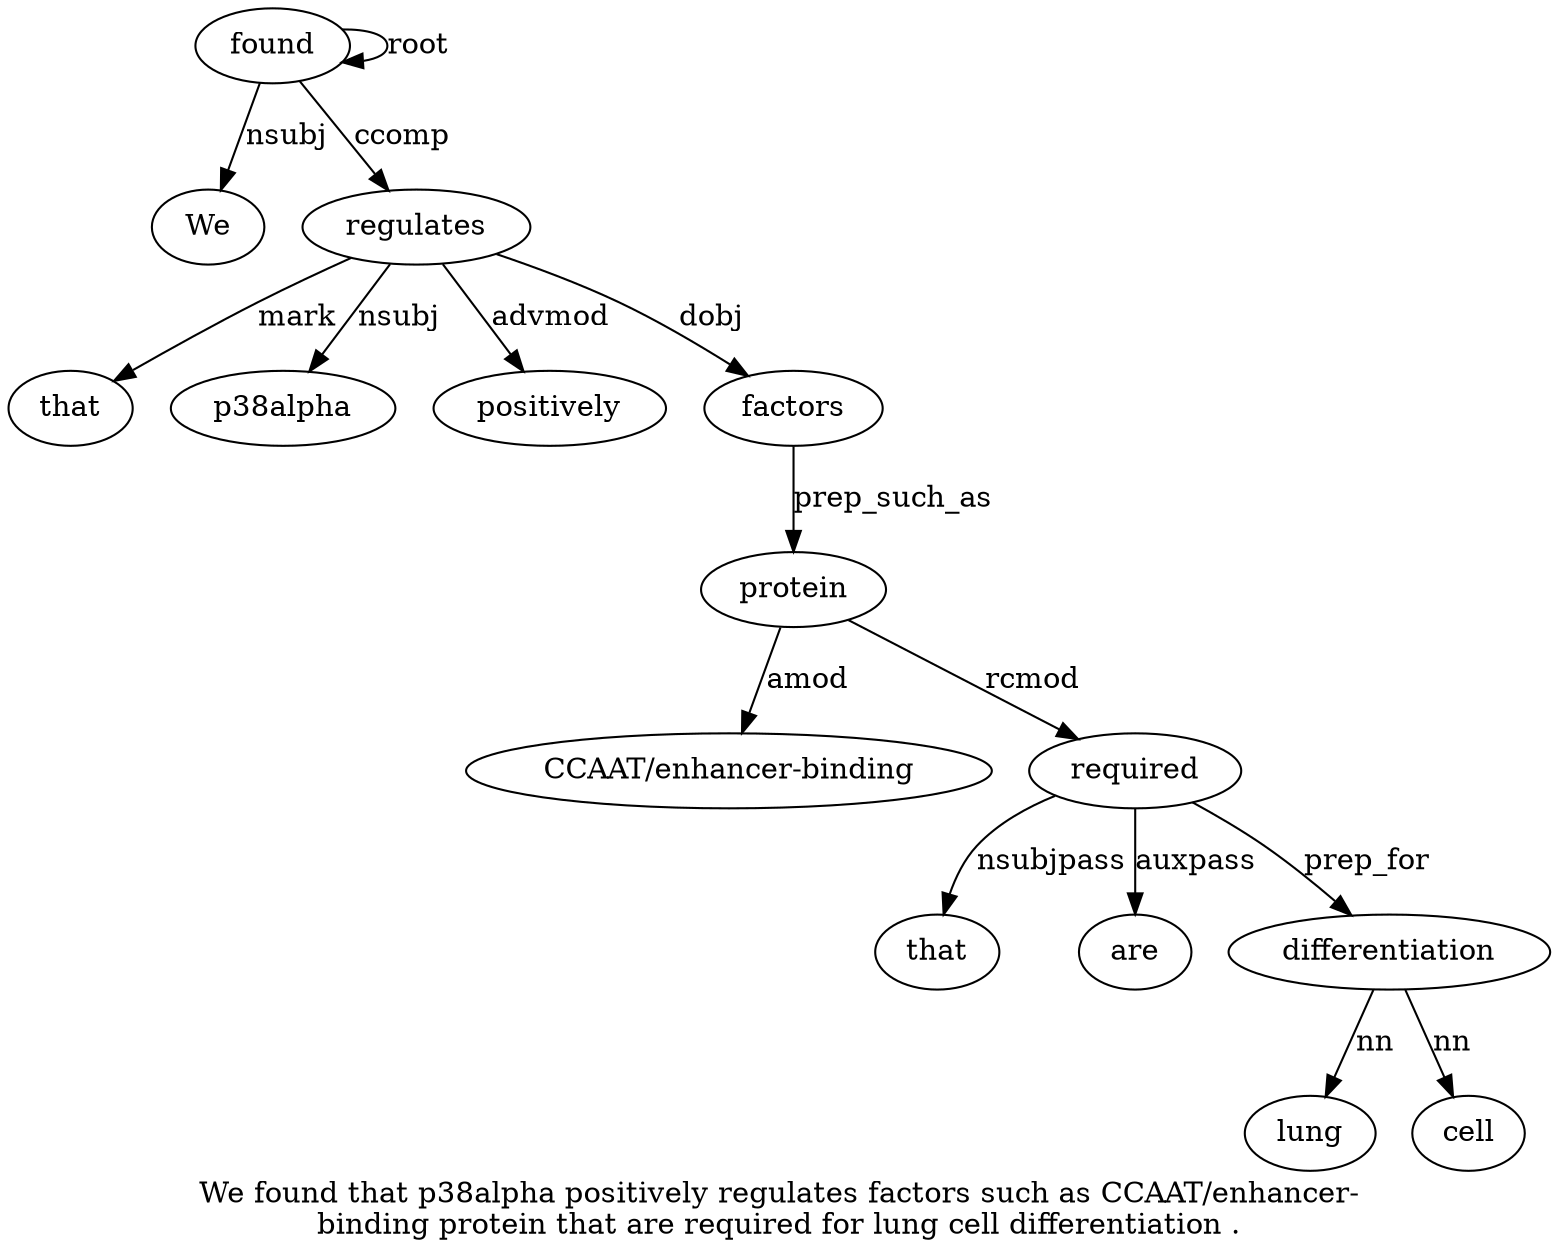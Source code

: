 digraph "We found that p38alpha positively regulates factors such as CCAAT/enhancer-binding protein that are required for lung cell differentiation ." {
label="We found that p38alpha positively regulates factors such as CCAAT/enhancer-
binding protein that are required for lung cell differentiation .";
found2 [style=filled, fillcolor=white, label=found];
We1 [style=filled, fillcolor=white, label=We];
found2 -> We1  [label=nsubj];
found2 -> found2  [label=root];
regulates6 [style=filled, fillcolor=white, label=regulates];
that3 [style=filled, fillcolor=white, label=that];
regulates6 -> that3  [label=mark];
p38alpha4 [style=filled, fillcolor=white, label=p38alpha];
regulates6 -> p38alpha4  [label=nsubj];
positively5 [style=filled, fillcolor=white, label=positively];
regulates6 -> positively5  [label=advmod];
found2 -> regulates6  [label=ccomp];
factors7 [style=filled, fillcolor=white, label=factors];
regulates6 -> factors7  [label=dobj];
protein11 [style=filled, fillcolor=white, label=protein];
"CCAAT/enhancer-binding10" [style=filled, fillcolor=white, label="CCAAT/enhancer-binding"];
protein11 -> "CCAAT/enhancer-binding10"  [label=amod];
factors7 -> protein11  [label=prep_such_as];
required14 [style=filled, fillcolor=white, label=required];
that12 [style=filled, fillcolor=white, label=that];
required14 -> that12  [label=nsubjpass];
are13 [style=filled, fillcolor=white, label=are];
required14 -> are13  [label=auxpass];
protein11 -> required14  [label=rcmod];
differentiation18 [style=filled, fillcolor=white, label=differentiation];
lung16 [style=filled, fillcolor=white, label=lung];
differentiation18 -> lung16  [label=nn];
cell17 [style=filled, fillcolor=white, label=cell];
differentiation18 -> cell17  [label=nn];
required14 -> differentiation18  [label=prep_for];
}
